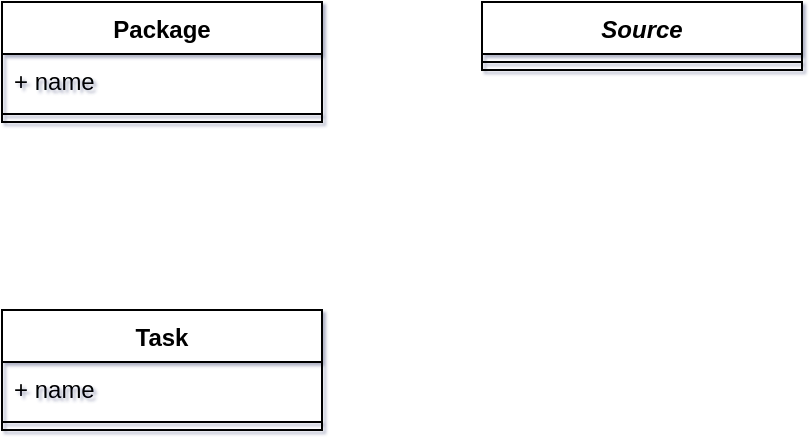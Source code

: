 <mxfile version="14.1.1" type="device" pages="2"><diagram id="9rXwXbEXzrRtmBHNapoC" name="Structure"><mxGraphModel dx="501" dy="813" grid="1" gridSize="10" guides="1" tooltips="1" connect="1" arrows="1" fold="1" page="1" pageScale="1" pageWidth="1169" pageHeight="827" math="0" shadow="1"><root><mxCell id="0"/><mxCell id="1" parent="0"/><mxCell id="lGcAUIKg5S3Luj3zDztf-1" value="Package" style="swimlane;fontStyle=1;align=center;verticalAlign=top;childLayout=stackLayout;horizontal=1;startSize=26;horizontalStack=0;resizeParent=1;resizeParentMax=0;resizeLast=0;collapsible=1;marginBottom=0;" vertex="1" parent="1"><mxGeometry x="80" y="230" width="160" height="60" as="geometry"/></mxCell><mxCell id="lGcAUIKg5S3Luj3zDztf-2" value="+ name" style="text;strokeColor=none;fillColor=none;align=left;verticalAlign=top;spacingLeft=4;spacingRight=4;overflow=hidden;rotatable=0;points=[[0,0.5],[1,0.5]];portConstraint=eastwest;" vertex="1" parent="lGcAUIKg5S3Luj3zDztf-1"><mxGeometry y="26" width="160" height="26" as="geometry"/></mxCell><mxCell id="lGcAUIKg5S3Luj3zDztf-3" value="" style="line;strokeWidth=1;fillColor=none;align=left;verticalAlign=middle;spacingTop=-1;spacingLeft=3;spacingRight=3;rotatable=0;labelPosition=right;points=[];portConstraint=eastwest;" vertex="1" parent="lGcAUIKg5S3Luj3zDztf-1"><mxGeometry y="52" width="160" height="8" as="geometry"/></mxCell><mxCell id="lGcAUIKg5S3Luj3zDztf-5" value="Task" style="swimlane;fontStyle=1;align=center;verticalAlign=top;childLayout=stackLayout;horizontal=1;startSize=26;horizontalStack=0;resizeParent=1;resizeParentMax=0;resizeLast=0;collapsible=1;marginBottom=0;" vertex="1" parent="1"><mxGeometry x="80" y="384" width="160" height="60" as="geometry"/></mxCell><mxCell id="lGcAUIKg5S3Luj3zDztf-6" value="+ name" style="text;strokeColor=none;fillColor=none;align=left;verticalAlign=top;spacingLeft=4;spacingRight=4;overflow=hidden;rotatable=0;points=[[0,0.5],[1,0.5]];portConstraint=eastwest;" vertex="1" parent="lGcAUIKg5S3Luj3zDztf-5"><mxGeometry y="26" width="160" height="26" as="geometry"/></mxCell><mxCell id="lGcAUIKg5S3Luj3zDztf-7" value="" style="line;strokeWidth=1;fillColor=none;align=left;verticalAlign=middle;spacingTop=-1;spacingLeft=3;spacingRight=3;rotatable=0;labelPosition=right;points=[];portConstraint=eastwest;" vertex="1" parent="lGcAUIKg5S3Luj3zDztf-5"><mxGeometry y="52" width="160" height="8" as="geometry"/></mxCell><mxCell id="lGcAUIKg5S3Luj3zDztf-8" value="Source" style="swimlane;fontStyle=3;align=center;verticalAlign=top;childLayout=stackLayout;horizontal=1;startSize=26;horizontalStack=0;resizeParent=1;resizeParentMax=0;resizeLast=0;collapsible=1;marginBottom=0;" vertex="1" parent="1"><mxGeometry x="320" y="230" width="160" height="34" as="geometry"/></mxCell><mxCell id="lGcAUIKg5S3Luj3zDztf-10" value="" style="line;strokeWidth=1;fillColor=none;align=left;verticalAlign=middle;spacingTop=-1;spacingLeft=3;spacingRight=3;rotatable=0;labelPosition=right;points=[];portConstraint=eastwest;" vertex="1" parent="lGcAUIKg5S3Luj3zDztf-8"><mxGeometry y="26" width="160" height="8" as="geometry"/></mxCell></root></mxGraphModel></diagram><diagram id="mL9zyGLhTJ7ExauDbwL2" name="Flow"><mxGraphModel dx="501" dy="813" grid="1" gridSize="10" guides="1" tooltips="1" connect="1" arrows="1" fold="1" page="1" pageScale="1" pageWidth="1169" pageHeight="827" math="0" shadow="0"><root><mxCell id="MUQgMMUizIoxRp2U-Lk3-0"/><mxCell id="MUQgMMUizIoxRp2U-Lk3-1" parent="MUQgMMUizIoxRp2U-Lk3-0"/></root></mxGraphModel></diagram></mxfile>